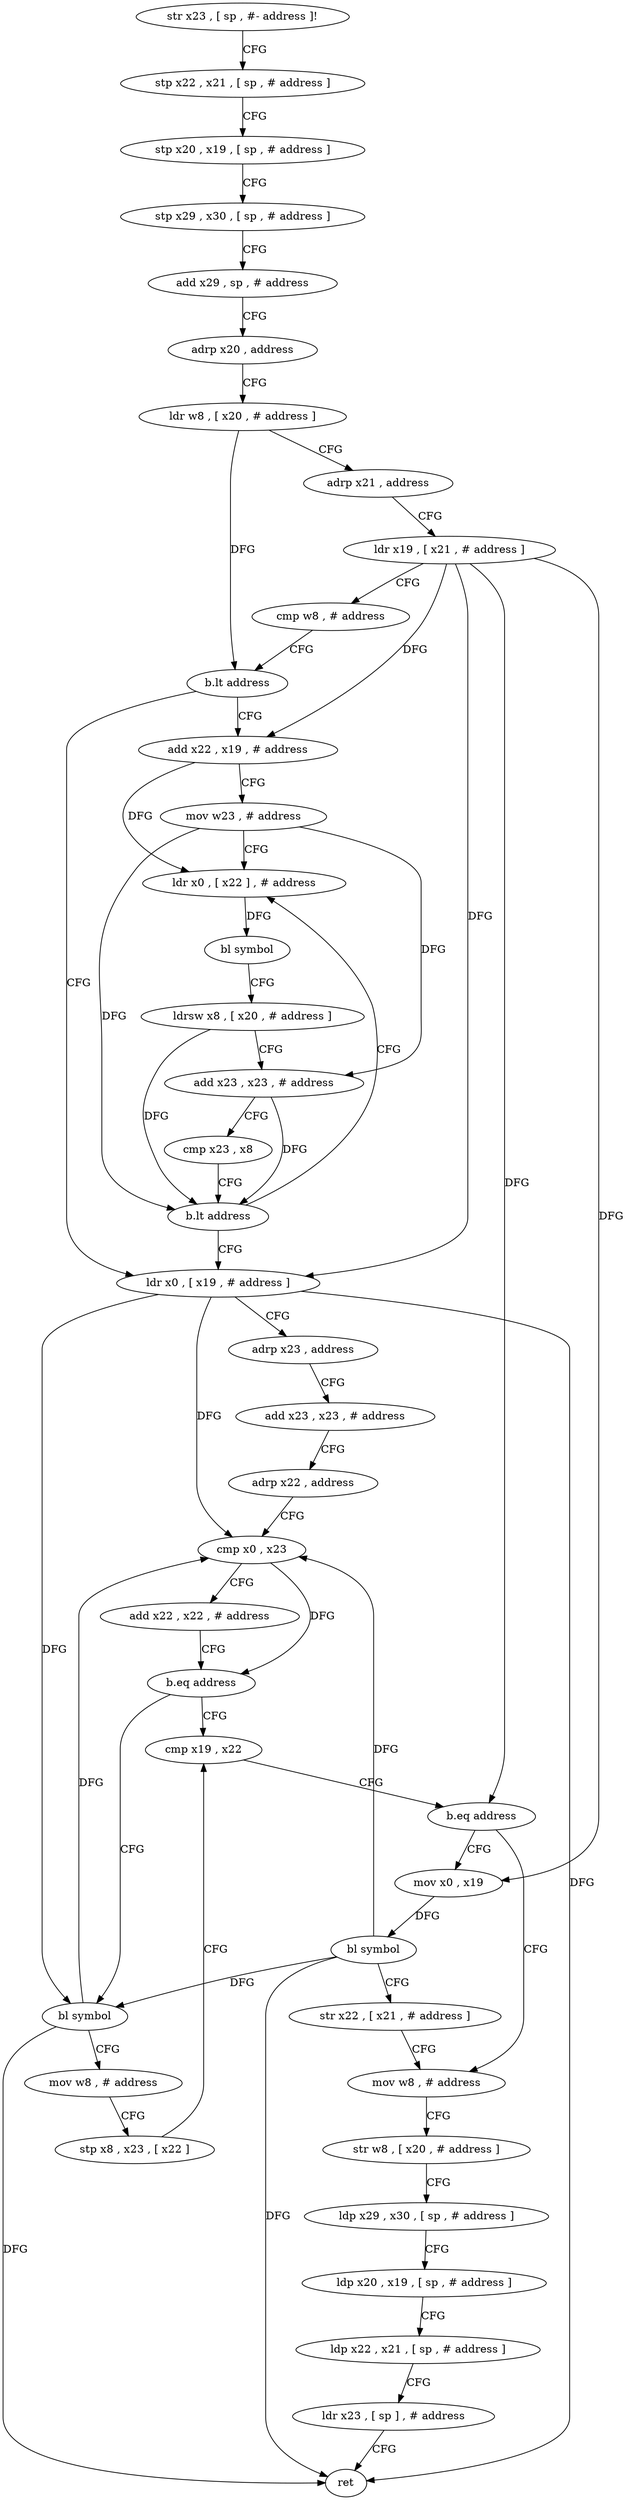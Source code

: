 digraph "func" {
"185624" [label = "str x23 , [ sp , #- address ]!" ]
"185628" [label = "stp x22 , x21 , [ sp , # address ]" ]
"185632" [label = "stp x20 , x19 , [ sp , # address ]" ]
"185636" [label = "stp x29 , x30 , [ sp , # address ]" ]
"185640" [label = "add x29 , sp , # address" ]
"185644" [label = "adrp x20 , address" ]
"185648" [label = "ldr w8 , [ x20 , # address ]" ]
"185652" [label = "adrp x21 , address" ]
"185656" [label = "ldr x19 , [ x21 , # address ]" ]
"185660" [label = "cmp w8 , # address" ]
"185664" [label = "b.lt address" ]
"185700" [label = "ldr x0 , [ x19 , # address ]" ]
"185668" [label = "add x22 , x19 , # address" ]
"185704" [label = "adrp x23 , address" ]
"185708" [label = "add x23 , x23 , # address" ]
"185712" [label = "adrp x22 , address" ]
"185716" [label = "cmp x0 , x23" ]
"185720" [label = "add x22 , x22 , # address" ]
"185724" [label = "b.eq address" ]
"185740" [label = "cmp x19 , x22" ]
"185728" [label = "bl symbol" ]
"185672" [label = "mov w23 , # address" ]
"185676" [label = "ldr x0 , [ x22 ] , # address" ]
"185744" [label = "b.eq address" ]
"185760" [label = "mov w8 , # address" ]
"185748" [label = "mov x0 , x19" ]
"185732" [label = "mov w8 , # address" ]
"185736" [label = "stp x8 , x23 , [ x22 ]" ]
"185680" [label = "bl symbol" ]
"185684" [label = "ldrsw x8 , [ x20 , # address ]" ]
"185688" [label = "add x23 , x23 , # address" ]
"185692" [label = "cmp x23 , x8" ]
"185696" [label = "b.lt address" ]
"185764" [label = "str w8 , [ x20 , # address ]" ]
"185768" [label = "ldp x29 , x30 , [ sp , # address ]" ]
"185772" [label = "ldp x20 , x19 , [ sp , # address ]" ]
"185776" [label = "ldp x22 , x21 , [ sp , # address ]" ]
"185780" [label = "ldr x23 , [ sp ] , # address" ]
"185784" [label = "ret" ]
"185752" [label = "bl symbol" ]
"185756" [label = "str x22 , [ x21 , # address ]" ]
"185624" -> "185628" [ label = "CFG" ]
"185628" -> "185632" [ label = "CFG" ]
"185632" -> "185636" [ label = "CFG" ]
"185636" -> "185640" [ label = "CFG" ]
"185640" -> "185644" [ label = "CFG" ]
"185644" -> "185648" [ label = "CFG" ]
"185648" -> "185652" [ label = "CFG" ]
"185648" -> "185664" [ label = "DFG" ]
"185652" -> "185656" [ label = "CFG" ]
"185656" -> "185660" [ label = "CFG" ]
"185656" -> "185700" [ label = "DFG" ]
"185656" -> "185668" [ label = "DFG" ]
"185656" -> "185744" [ label = "DFG" ]
"185656" -> "185748" [ label = "DFG" ]
"185660" -> "185664" [ label = "CFG" ]
"185664" -> "185700" [ label = "CFG" ]
"185664" -> "185668" [ label = "CFG" ]
"185700" -> "185704" [ label = "CFG" ]
"185700" -> "185716" [ label = "DFG" ]
"185700" -> "185728" [ label = "DFG" ]
"185700" -> "185784" [ label = "DFG" ]
"185668" -> "185672" [ label = "CFG" ]
"185668" -> "185676" [ label = "DFG" ]
"185704" -> "185708" [ label = "CFG" ]
"185708" -> "185712" [ label = "CFG" ]
"185712" -> "185716" [ label = "CFG" ]
"185716" -> "185720" [ label = "CFG" ]
"185716" -> "185724" [ label = "DFG" ]
"185720" -> "185724" [ label = "CFG" ]
"185724" -> "185740" [ label = "CFG" ]
"185724" -> "185728" [ label = "CFG" ]
"185740" -> "185744" [ label = "CFG" ]
"185728" -> "185732" [ label = "CFG" ]
"185728" -> "185716" [ label = "DFG" ]
"185728" -> "185784" [ label = "DFG" ]
"185672" -> "185676" [ label = "CFG" ]
"185672" -> "185688" [ label = "DFG" ]
"185672" -> "185696" [ label = "DFG" ]
"185676" -> "185680" [ label = "DFG" ]
"185744" -> "185760" [ label = "CFG" ]
"185744" -> "185748" [ label = "CFG" ]
"185760" -> "185764" [ label = "CFG" ]
"185748" -> "185752" [ label = "DFG" ]
"185732" -> "185736" [ label = "CFG" ]
"185736" -> "185740" [ label = "CFG" ]
"185680" -> "185684" [ label = "CFG" ]
"185684" -> "185688" [ label = "CFG" ]
"185684" -> "185696" [ label = "DFG" ]
"185688" -> "185692" [ label = "CFG" ]
"185688" -> "185696" [ label = "DFG" ]
"185692" -> "185696" [ label = "CFG" ]
"185696" -> "185676" [ label = "CFG" ]
"185696" -> "185700" [ label = "CFG" ]
"185764" -> "185768" [ label = "CFG" ]
"185768" -> "185772" [ label = "CFG" ]
"185772" -> "185776" [ label = "CFG" ]
"185776" -> "185780" [ label = "CFG" ]
"185780" -> "185784" [ label = "CFG" ]
"185752" -> "185756" [ label = "CFG" ]
"185752" -> "185716" [ label = "DFG" ]
"185752" -> "185728" [ label = "DFG" ]
"185752" -> "185784" [ label = "DFG" ]
"185756" -> "185760" [ label = "CFG" ]
}

